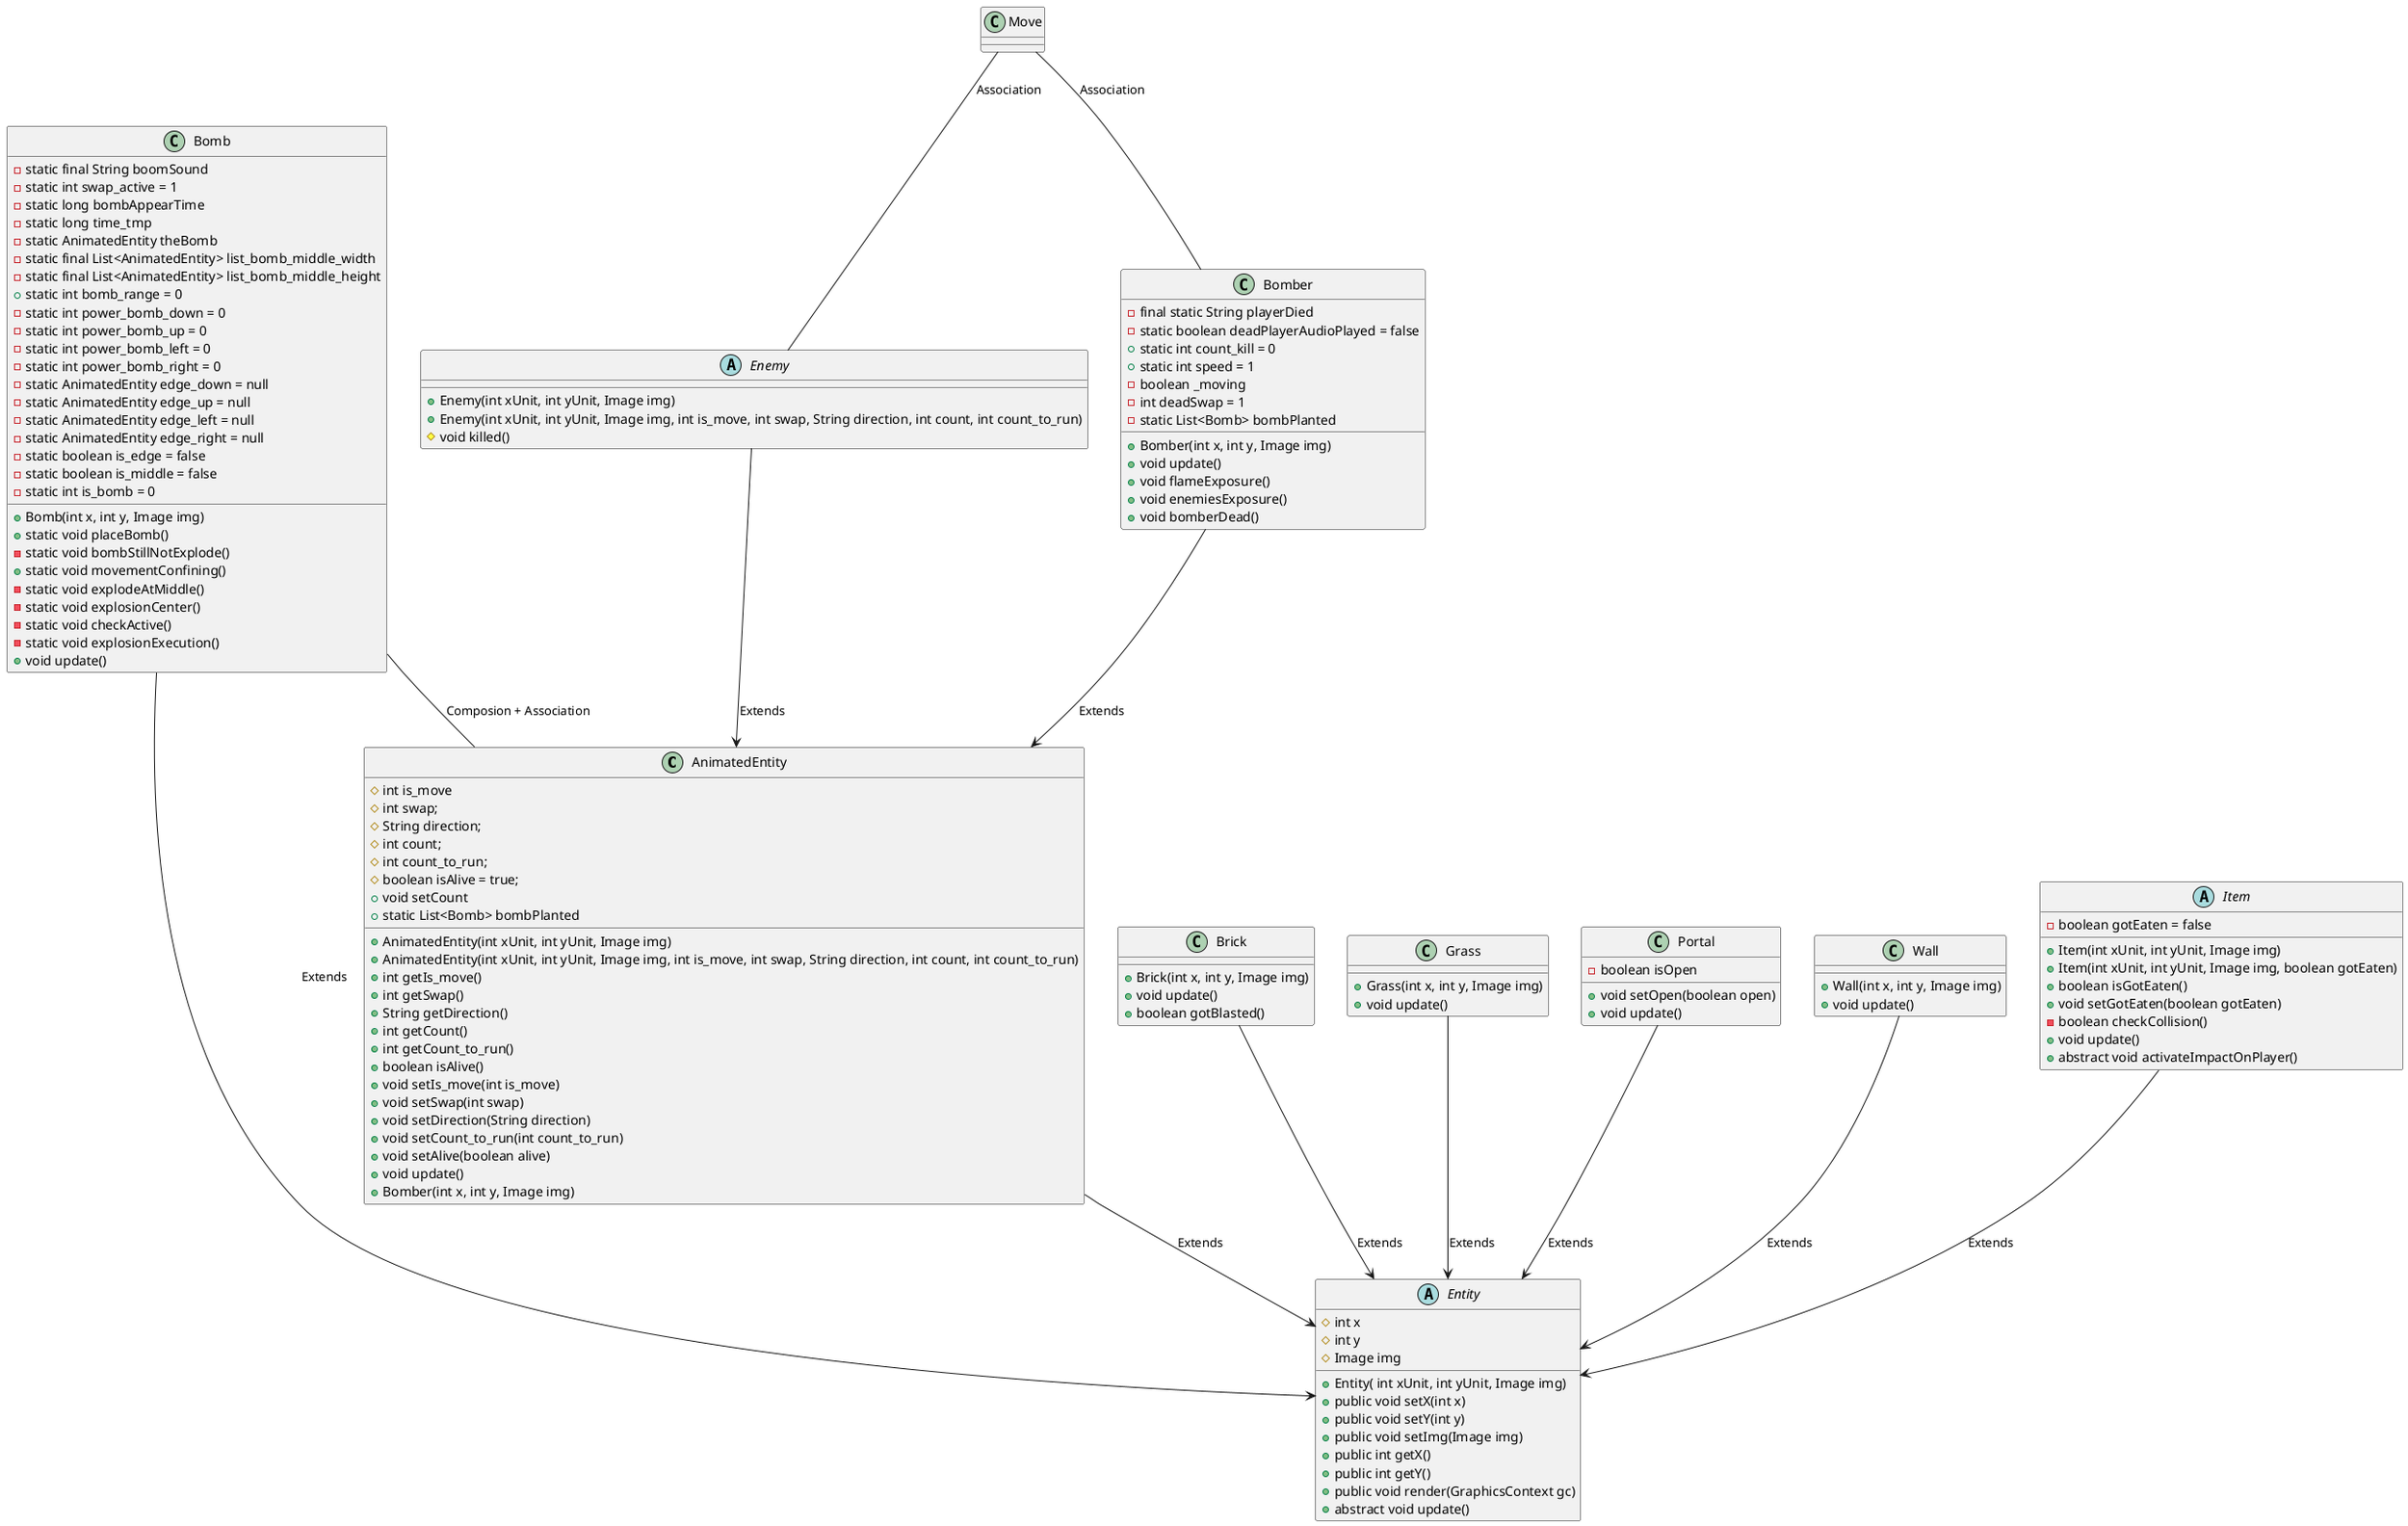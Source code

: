 @startuml
class AnimatedEntity{
    # int is_move
    # int swap;
    # String direction;
    # int count;
    # int count_to_run;
    # boolean isAlive = true;
    + AnimatedEntity(int xUnit, int yUnit, Image img)
    + AnimatedEntity(int xUnit, int yUnit, Image img, int is_move, int swap, String direction, int count, int count_to_run)
    + int getIs_move()
    + int getSwap()
    + String getDirection()
    + int getCount()
    + int getCount_to_run()
    + boolean isAlive()
    + void setIs_move(int is_move)
    + void setSwap(int swap)
    + void setDirection(String direction)
    + void setCount
    + void setCount_to_run(int count_to_run)
    + void setAlive(boolean alive)
    + void update()
    + static List<Bomb> bombPlanted
    + Bomber(int x, int y, Image img)
}
abstract class Entity{
    # int x
    # int y
    # Image img
    + Entity( int xUnit, int yUnit, Image img)
    + public void setX(int x)
    + public void setY(int y)
    + public void setImg(Image img)
    + public int getX()
    + public int getY()
    + public void render(GraphicsContext gc)
    + abstract void update()
}
class Bomb{
    - static final String boomSound
    - static int swap_active = 1
    - static long bombAppearTime
    - static long time_tmp
    - static AnimatedEntity theBomb
    - static final List<AnimatedEntity> list_bomb_middle_width
    - static final List<AnimatedEntity> list_bomb_middle_height
    + static int bomb_range = 0
    - static int power_bomb_down = 0
    - static int power_bomb_up = 0
    - static int power_bomb_left = 0
    - static int power_bomb_right = 0
    - static AnimatedEntity edge_down = null
    - static AnimatedEntity edge_up = null
    - static AnimatedEntity edge_left = null
    - static AnimatedEntity edge_right = null
    - static boolean is_edge = false
    - static boolean is_middle = false
    - static int is_bomb = 0
    + Bomb(int x, int y, Image img)
    + static void placeBomb()
    - static void bombStillNotExplode()
    + static void movementConfining()
    - static void explodeAtMiddle()
    - static void explosionCenter()
    - static void checkActive()
    - static void explosionExecution()
    + void update()
}
class Brick{
    + Brick(int x, int y, Image img)
    + void update()
    + boolean gotBlasted()
}
class Grass{
    + Grass(int x, int y, Image img)
    + void update()
}
class Portal{
    - boolean isOpen
    + void setOpen(boolean open)
    + void update()
}
class Wall{
    + Wall(int x, int y, Image img)
    + void update()
}
abstract class Enemy{
    + Enemy(int xUnit, int yUnit, Image img)
    + Enemy(int xUnit, int yUnit, Image img, int is_move, int swap, String direction, int count, int count_to_run)
    # void killed()
}
abstract class Item{
    - boolean gotEaten = false
    + Item(int xUnit, int yUnit, Image img)
    + Item(int xUnit, int yUnit, Image img, boolean gotEaten)
    + boolean isGotEaten()
    + void setGotEaten(boolean gotEaten)
    - boolean checkCollision()
    + void update()
    + abstract void activateImpactOnPlayer()
}

class Bomber{
    - final static String playerDied
    - static boolean deadPlayerAudioPlayed = false
    + static int count_kill = 0
    + static int speed = 1
    - boolean _moving
    - int deadSwap = 1
    - static List<Bomb> bombPlanted
    + Bomber(int x, int y, Image img)
    + void update()
    + void flameExposure()
    + void enemiesExposure()
    + void bomberDead()
}
Move--Enemy: Association
Move--Bomber: Association
AnimatedEntity --> Entity: Extends
Bomb --> Entity: Extends
Brick --> Entity: Extends
Grass --> Entity: Extends
Portal --> Entity: Extends
Wall --> Entity: Extends
Enemy --> AnimatedEntity: Extends
Bomber --> AnimatedEntity: Extends
Item --> Entity: Extends
Bomb--AnimatedEntity: Composion + Association
@enduml